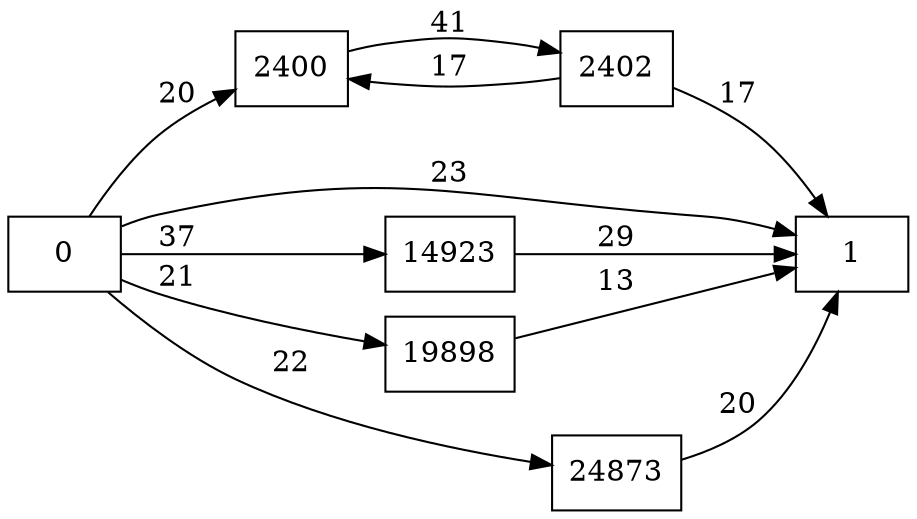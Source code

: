 digraph {
	graph [rankdir=LR]
	node [shape=rectangle]
	2400 -> 2402 [label=41]
	2402 -> 2400 [label=17]
	2402 -> 1 [label=17]
	14923 -> 1 [label=29]
	19898 -> 1 [label=13]
	24873 -> 1 [label=20]
	0 -> 2400 [label=20]
	0 -> 1 [label=23]
	0 -> 14923 [label=37]
	0 -> 19898 [label=21]
	0 -> 24873 [label=22]
}
